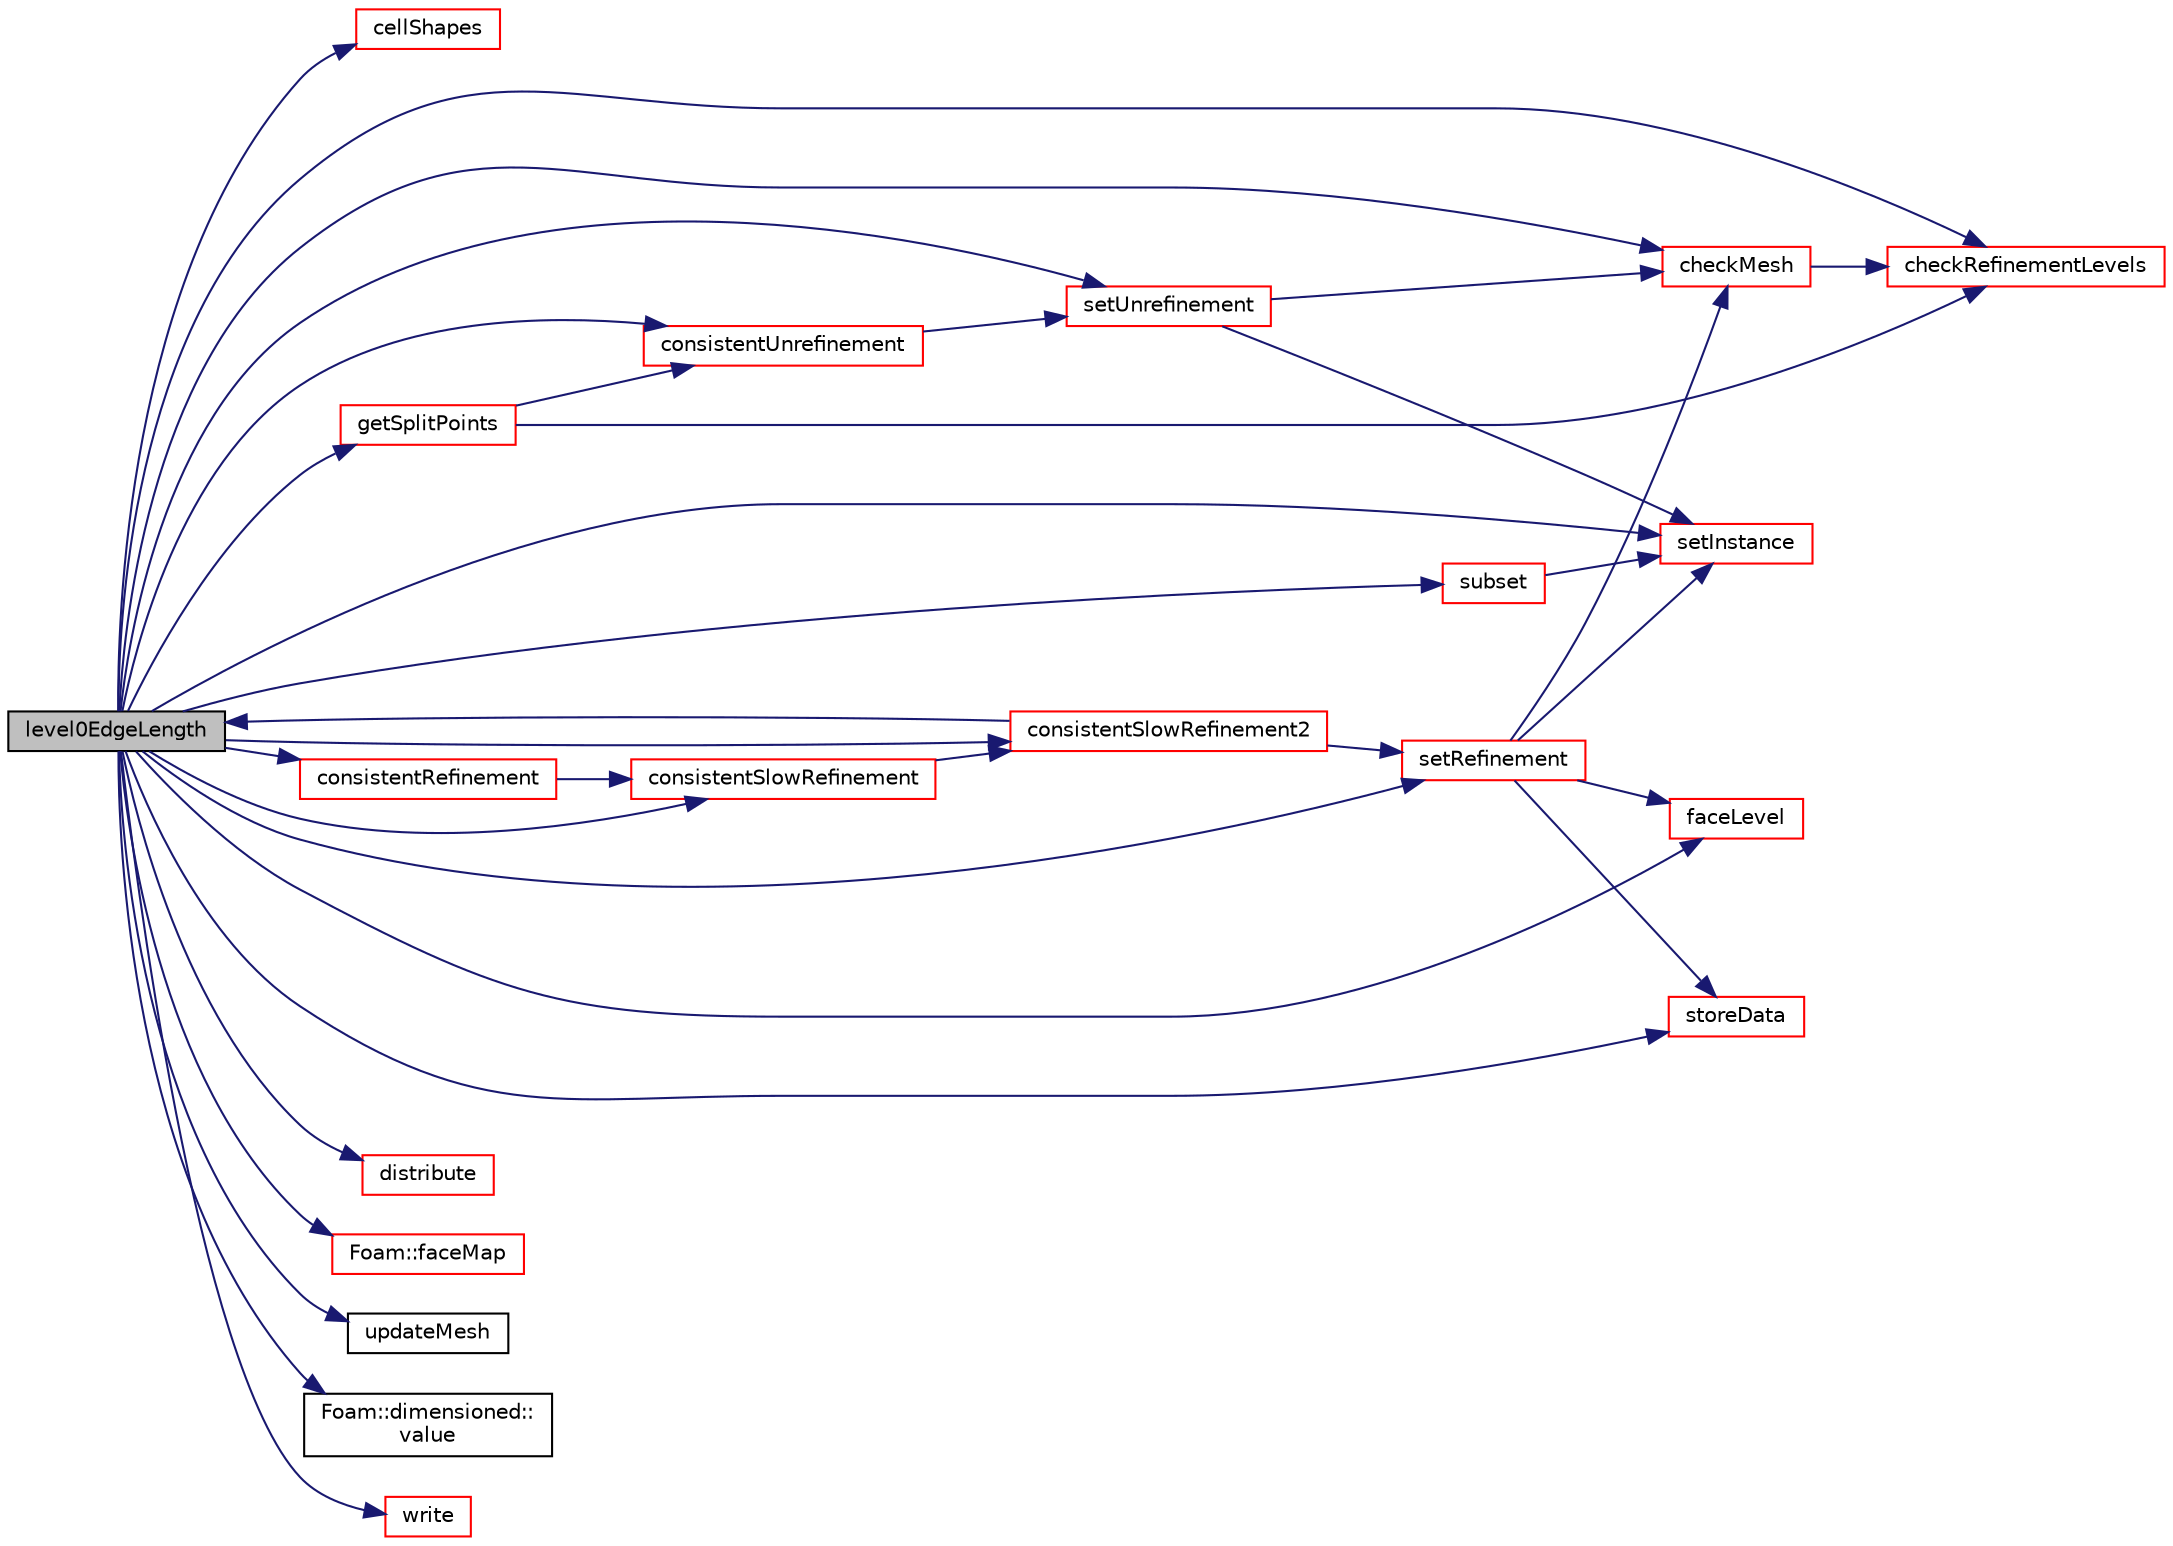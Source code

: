 digraph "level0EdgeLength"
{
  bgcolor="transparent";
  edge [fontname="Helvetica",fontsize="10",labelfontname="Helvetica",labelfontsize="10"];
  node [fontname="Helvetica",fontsize="10",shape=record];
  rankdir="LR";
  Node1 [label="level0EdgeLength",height=0.2,width=0.4,color="black", fillcolor="grey75", style="filled", fontcolor="black"];
  Node1 -> Node2 [color="midnightblue",fontsize="10",style="solid",fontname="Helvetica"];
  Node2 [label="cellShapes",height=0.2,width=0.4,color="red",URL="$a01026.html#ab9967a02632cbdbdfc5dd9bfbebe2914",tooltip="Utility: get hexes as cell shapes. "];
  Node1 -> Node3 [color="midnightblue",fontsize="10",style="solid",fontname="Helvetica"];
  Node3 [label="checkMesh",height=0.2,width=0.4,color="red",URL="$a01026.html#a5badd6bbc908d67458f21d4e61722ba6",tooltip="Debug: Check coupled mesh for correctness. "];
  Node3 -> Node4 [color="midnightblue",fontsize="10",style="solid",fontname="Helvetica"];
  Node4 [label="checkRefinementLevels",height=0.2,width=0.4,color="red",URL="$a01026.html#ab028a1a533caf17855cfb00260729f3c",tooltip="Debug: Check 2:1 consistency across faces. "];
  Node1 -> Node4 [color="midnightblue",fontsize="10",style="solid",fontname="Helvetica"];
  Node1 -> Node5 [color="midnightblue",fontsize="10",style="solid",fontname="Helvetica"];
  Node5 [label="consistentRefinement",height=0.2,width=0.4,color="red",URL="$a01026.html#af4dc9e243358f0c57fc3499da2b87bf6",tooltip="Given valid mesh and current cell level and proposed. "];
  Node5 -> Node6 [color="midnightblue",fontsize="10",style="solid",fontname="Helvetica"];
  Node6 [label="consistentSlowRefinement",height=0.2,width=0.4,color="red",URL="$a01026.html#aeb54557fb67f4384c1d524d031d65e71",tooltip="Like consistentRefinement but slower: "];
  Node6 -> Node7 [color="midnightblue",fontsize="10",style="solid",fontname="Helvetica"];
  Node7 [label="consistentSlowRefinement2",height=0.2,width=0.4,color="red",URL="$a01026.html#ac6ddabf79074c4c7cc1cfe6908d6c4a9",tooltip="Like consistentSlowRefinement but uses different meshWave. "];
  Node7 -> Node1 [color="midnightblue",fontsize="10",style="solid",fontname="Helvetica"];
  Node7 -> Node8 [color="midnightblue",fontsize="10",style="solid",fontname="Helvetica"];
  Node8 [label="setRefinement",height=0.2,width=0.4,color="red",URL="$a01026.html#a59cb8a999be096950b6cc4f7c457426b",tooltip="Insert refinement. All selected cells will be split into 8. "];
  Node8 -> Node3 [color="midnightblue",fontsize="10",style="solid",fontname="Helvetica"];
  Node8 -> Node9 [color="midnightblue",fontsize="10",style="solid",fontname="Helvetica"];
  Node9 [label="faceLevel",height=0.2,width=0.4,color="red",URL="$a01026.html#a095b06c020f0468b4699b5e755d54045",tooltip="Gets level such that the face has four points <= level. "];
  Node8 -> Node10 [color="midnightblue",fontsize="10",style="solid",fontname="Helvetica"];
  Node10 [label="setInstance",height=0.2,width=0.4,color="red",URL="$a01026.html#af44817e5a0340574e0dd5d2d863d75d1"];
  Node8 -> Node11 [color="midnightblue",fontsize="10",style="solid",fontname="Helvetica"];
  Node11 [label="storeData",height=0.2,width=0.4,color="red",URL="$a01026.html#aca564b3e1d6bf72a398ffc8c17668020",tooltip="Signal points/face/cells for which to store data. "];
  Node1 -> Node6 [color="midnightblue",fontsize="10",style="solid",fontname="Helvetica"];
  Node1 -> Node7 [color="midnightblue",fontsize="10",style="solid",fontname="Helvetica"];
  Node1 -> Node12 [color="midnightblue",fontsize="10",style="solid",fontname="Helvetica"];
  Node12 [label="consistentUnrefinement",height=0.2,width=0.4,color="red",URL="$a01026.html#a9d6181f41c3c31cfde227e995c0aff46",tooltip="Given proposed. "];
  Node12 -> Node13 [color="midnightblue",fontsize="10",style="solid",fontname="Helvetica"];
  Node13 [label="setUnrefinement",height=0.2,width=0.4,color="red",URL="$a01026.html#aa4246c753057abd6ecf4b510ee30bd99",tooltip="Remove some refinement. Needs to be supplied output of. "];
  Node13 -> Node3 [color="midnightblue",fontsize="10",style="solid",fontname="Helvetica"];
  Node13 -> Node10 [color="midnightblue",fontsize="10",style="solid",fontname="Helvetica"];
  Node1 -> Node14 [color="midnightblue",fontsize="10",style="solid",fontname="Helvetica"];
  Node14 [label="distribute",height=0.2,width=0.4,color="red",URL="$a01026.html#a6be2dc3eb1d541aeb83ee0a2adcc0556",tooltip="Update local numbering for mesh redistribution. "];
  Node1 -> Node9 [color="midnightblue",fontsize="10",style="solid",fontname="Helvetica"];
  Node1 -> Node15 [color="midnightblue",fontsize="10",style="solid",fontname="Helvetica"];
  Node15 [label="Foam::faceMap",height=0.2,width=0.4,color="red",URL="$a10936.html#aa77215843e964fac259ab06e68d0ee02"];
  Node1 -> Node16 [color="midnightblue",fontsize="10",style="solid",fontname="Helvetica"];
  Node16 [label="getSplitPoints",height=0.2,width=0.4,color="red",URL="$a01026.html#ae4a87faceb886e6577b904b8ef729095",tooltip="Return the points at the centre of top-level split cells. "];
  Node16 -> Node4 [color="midnightblue",fontsize="10",style="solid",fontname="Helvetica"];
  Node16 -> Node12 [color="midnightblue",fontsize="10",style="solid",fontname="Helvetica"];
  Node1 -> Node10 [color="midnightblue",fontsize="10",style="solid",fontname="Helvetica"];
  Node1 -> Node8 [color="midnightblue",fontsize="10",style="solid",fontname="Helvetica"];
  Node1 -> Node13 [color="midnightblue",fontsize="10",style="solid",fontname="Helvetica"];
  Node1 -> Node11 [color="midnightblue",fontsize="10",style="solid",fontname="Helvetica"];
  Node1 -> Node17 [color="midnightblue",fontsize="10",style="solid",fontname="Helvetica"];
  Node17 [label="subset",height=0.2,width=0.4,color="red",URL="$a01026.html#aeee5427e665078cdfa1914cbaeda8eda",tooltip="Update local numbering for subsetted mesh. "];
  Node17 -> Node10 [color="midnightblue",fontsize="10",style="solid",fontname="Helvetica"];
  Node1 -> Node18 [color="midnightblue",fontsize="10",style="solid",fontname="Helvetica"];
  Node18 [label="updateMesh",height=0.2,width=0.4,color="black",URL="$a01026.html#ad57565956fd4064299f4bd3c4eebb1d4",tooltip="Update local numbering for changed mesh. "];
  Node1 -> Node19 [color="midnightblue",fontsize="10",style="solid",fontname="Helvetica"];
  Node19 [label="Foam::dimensioned::\lvalue",height=0.2,width=0.4,color="black",URL="$a00540.html#a080d3824651cfcf52f72acceec615aaa",tooltip="Return const reference to value. "];
  Node1 -> Node20 [color="midnightblue",fontsize="10",style="solid",fontname="Helvetica"];
  Node20 [label="write",height=0.2,width=0.4,color="red",URL="$a01026.html#a6e5faa425b059eeb55cd904755791076",tooltip="Force writing refinement+history to polyMesh directory. "];
}

